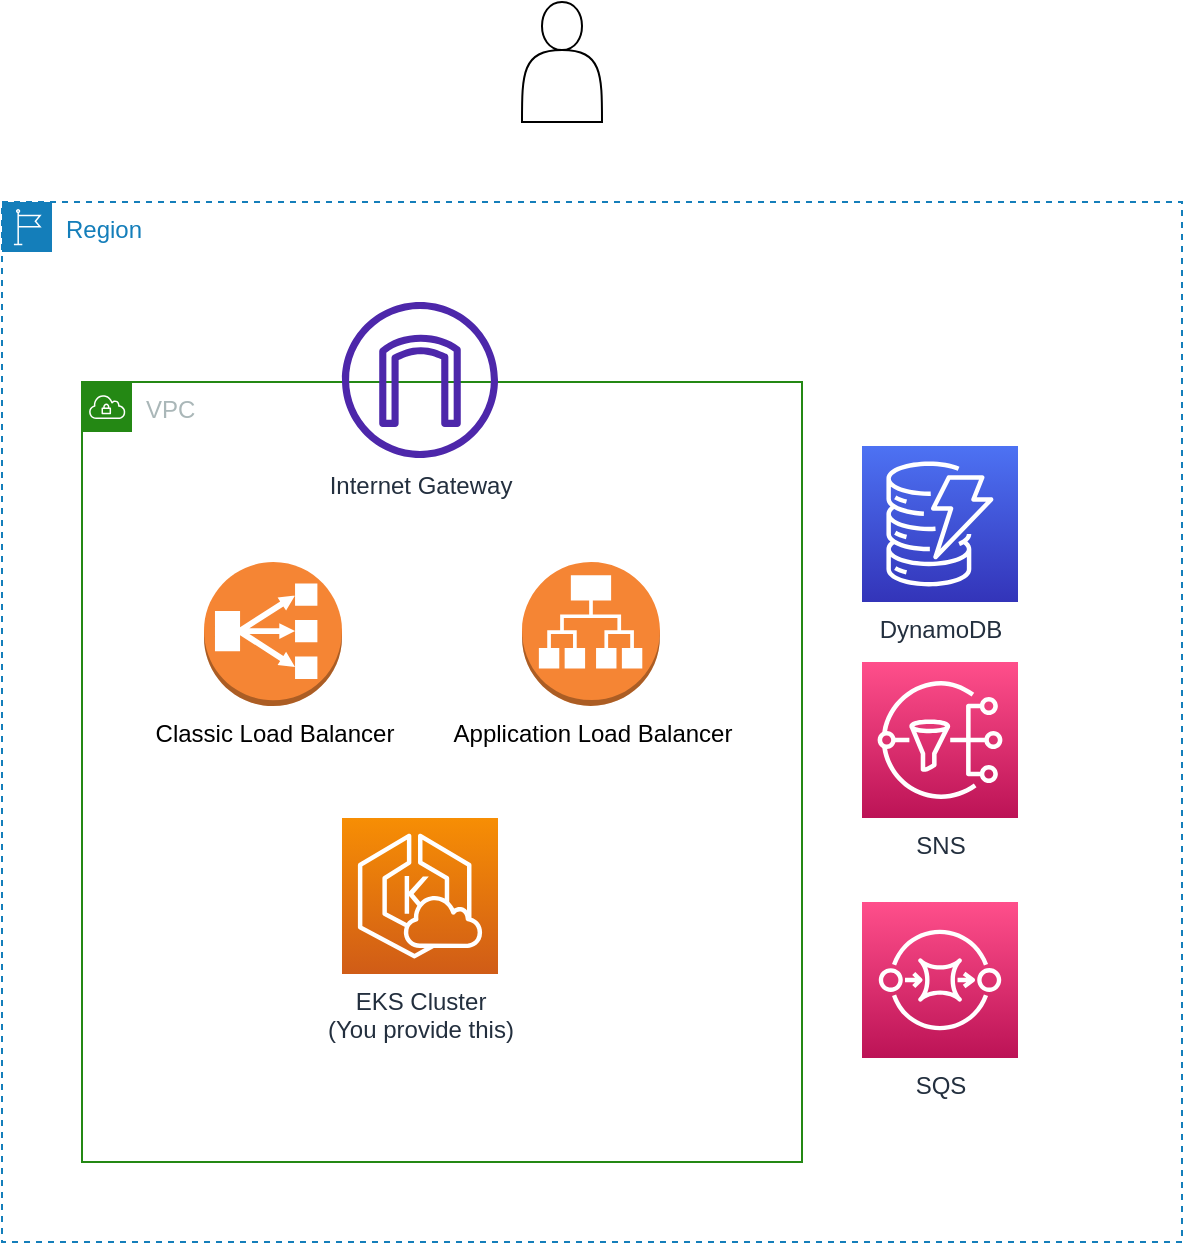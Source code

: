 <mxfile version="16.6.4" type="device"><diagram id="sWC495RwA9JKM8q3t22H" name="Page-1"><mxGraphModel dx="1426" dy="820" grid="1" gridSize="10" guides="1" tooltips="1" connect="1" arrows="1" fold="1" page="1" pageScale="1" pageWidth="1920" pageHeight="1200" background="#ffffff" math="0" shadow="0"><root><mxCell id="0"/><mxCell id="1" parent="0"/><mxCell id="XYP2KC-c3oehwv5jZ_-c-1" value="Region" style="points=[[0,0],[0.25,0],[0.5,0],[0.75,0],[1,0],[1,0.25],[1,0.5],[1,0.75],[1,1],[0.75,1],[0.5,1],[0.25,1],[0,1],[0,0.75],[0,0.5],[0,0.25]];outlineConnect=0;gradientColor=none;html=1;whiteSpace=wrap;fontSize=12;fontStyle=0;container=1;pointerEvents=0;collapsible=0;recursiveResize=0;shape=mxgraph.aws4.group;grIcon=mxgraph.aws4.group_region;strokeColor=#147EBA;fillColor=none;verticalAlign=top;align=left;spacingLeft=30;fontColor=#147EBA;dashed=1;rounded=0;sketch=0;" parent="1" vertex="1"><mxGeometry x="170" y="160" width="590" height="520" as="geometry"/></mxCell><mxCell id="XYP2KC-c3oehwv5jZ_-c-6" value="VPC" style="points=[[0,0],[0.25,0],[0.5,0],[0.75,0],[1,0],[1,0.25],[1,0.5],[1,0.75],[1,1],[0.75,1],[0.5,1],[0.25,1],[0,1],[0,0.75],[0,0.5],[0,0.25]];outlineConnect=0;gradientColor=none;html=1;whiteSpace=wrap;fontSize=12;fontStyle=0;container=1;pointerEvents=0;collapsible=0;recursiveResize=0;shape=mxgraph.aws4.group;grIcon=mxgraph.aws4.group_vpc;strokeColor=#248814;fillColor=none;verticalAlign=top;align=left;spacingLeft=30;fontColor=#AAB7B8;dashed=0;rounded=0;sketch=0;" parent="XYP2KC-c3oehwv5jZ_-c-1" vertex="1"><mxGeometry x="40" y="90" width="360" height="390" as="geometry"/></mxCell><mxCell id="NYc_59yDN-k1knBzSzO--2" value="&lt;div&gt;EKS Cluster&lt;/div&gt;&lt;div&gt;(You provide this)&lt;br&gt;&lt;/div&gt;" style="sketch=0;points=[[0,0,0],[0.25,0,0],[0.5,0,0],[0.75,0,0],[1,0,0],[0,1,0],[0.25,1,0],[0.5,1,0],[0.75,1,0],[1,1,0],[0,0.25,0],[0,0.5,0],[0,0.75,0],[1,0.25,0],[1,0.5,0],[1,0.75,0]];outlineConnect=0;fontColor=#232F3E;gradientColor=#F78E04;gradientDirection=north;fillColor=#D05C17;strokeColor=#ffffff;dashed=0;verticalLabelPosition=bottom;verticalAlign=top;align=center;html=1;fontSize=12;fontStyle=0;aspect=fixed;shape=mxgraph.aws4.resourceIcon;resIcon=mxgraph.aws4.eks_cloud;" vertex="1" parent="XYP2KC-c3oehwv5jZ_-c-6"><mxGeometry x="130" y="218" width="78" height="78" as="geometry"/></mxCell><mxCell id="NYc_59yDN-k1knBzSzO--4" value="Classic Load Balancer" style="outlineConnect=0;dashed=0;verticalLabelPosition=bottom;verticalAlign=top;align=center;html=1;shape=mxgraph.aws3.classic_load_balancer;fillColor=#F58534;gradientColor=none;" vertex="1" parent="XYP2KC-c3oehwv5jZ_-c-6"><mxGeometry x="61" y="90" width="69" height="72" as="geometry"/></mxCell><mxCell id="NYc_59yDN-k1knBzSzO--5" value="Application Load Balancer" style="outlineConnect=0;dashed=0;verticalLabelPosition=bottom;verticalAlign=top;align=center;html=1;shape=mxgraph.aws3.application_load_balancer;fillColor=#F58534;gradientColor=none;" vertex="1" parent="XYP2KC-c3oehwv5jZ_-c-6"><mxGeometry x="220" y="90" width="69" height="72" as="geometry"/></mxCell><mxCell id="2zrjPpuH0KVo5mSwKfKr-8" value="Internet Gateway" style="sketch=0;outlineConnect=0;fontColor=#232F3E;gradientColor=none;fillColor=#4D27AA;strokeColor=none;dashed=0;verticalLabelPosition=bottom;verticalAlign=top;align=center;html=1;fontSize=12;fontStyle=0;aspect=fixed;pointerEvents=1;shape=mxgraph.aws4.internet_gateway;" parent="XYP2KC-c3oehwv5jZ_-c-1" vertex="1"><mxGeometry x="170" y="50" width="78" height="78" as="geometry"/></mxCell><mxCell id="it5hzoNxQJTTztMm72qk-1" value="DynamoDB" style="sketch=0;points=[[0,0,0],[0.25,0,0],[0.5,0,0],[0.75,0,0],[1,0,0],[0,1,0],[0.25,1,0],[0.5,1,0],[0.75,1,0],[1,1,0],[0,0.25,0],[0,0.5,0],[0,0.75,0],[1,0.25,0],[1,0.5,0],[1,0.75,0]];outlineConnect=0;fontColor=#232F3E;gradientColor=#4D72F3;gradientDirection=north;fillColor=#3334B9;strokeColor=#ffffff;dashed=0;verticalLabelPosition=bottom;verticalAlign=top;align=center;html=1;fontSize=12;fontStyle=0;aspect=fixed;shape=mxgraph.aws4.resourceIcon;resIcon=mxgraph.aws4.dynamodb;" parent="XYP2KC-c3oehwv5jZ_-c-1" vertex="1"><mxGeometry x="430" y="122" width="78" height="78" as="geometry"/></mxCell><mxCell id="it5hzoNxQJTTztMm72qk-2" value="&lt;div&gt;SNS&lt;/div&gt;" style="sketch=0;points=[[0,0,0],[0.25,0,0],[0.5,0,0],[0.75,0,0],[1,0,0],[0,1,0],[0.25,1,0],[0.5,1,0],[0.75,1,0],[1,1,0],[0,0.25,0],[0,0.5,0],[0,0.75,0],[1,0.25,0],[1,0.5,0],[1,0.75,0]];outlineConnect=0;fontColor=#232F3E;gradientColor=#FF4F8B;gradientDirection=north;fillColor=#BC1356;strokeColor=#ffffff;dashed=0;verticalLabelPosition=bottom;verticalAlign=top;align=center;html=1;fontSize=12;fontStyle=0;aspect=fixed;shape=mxgraph.aws4.resourceIcon;resIcon=mxgraph.aws4.sns;" parent="XYP2KC-c3oehwv5jZ_-c-1" vertex="1"><mxGeometry x="430" y="230" width="78" height="78" as="geometry"/></mxCell><mxCell id="it5hzoNxQJTTztMm72qk-3" value="SQS" style="sketch=0;points=[[0,0,0],[0.25,0,0],[0.5,0,0],[0.75,0,0],[1,0,0],[0,1,0],[0.25,1,0],[0.5,1,0],[0.75,1,0],[1,1,0],[0,0.25,0],[0,0.5,0],[0,0.75,0],[1,0.25,0],[1,0.5,0],[1,0.75,0]];outlineConnect=0;fontColor=#232F3E;gradientColor=#FF4F8B;gradientDirection=north;fillColor=#BC1356;strokeColor=#ffffff;dashed=0;verticalLabelPosition=bottom;verticalAlign=top;align=center;html=1;fontSize=12;fontStyle=0;aspect=fixed;shape=mxgraph.aws4.resourceIcon;resIcon=mxgraph.aws4.sqs;" parent="XYP2KC-c3oehwv5jZ_-c-1" vertex="1"><mxGeometry x="430" y="350" width="78" height="78" as="geometry"/></mxCell><mxCell id="2zrjPpuH0KVo5mSwKfKr-6" value="" style="shape=actor;whiteSpace=wrap;html=1;" parent="1" vertex="1"><mxGeometry x="430" y="60" width="40" height="60" as="geometry"/></mxCell></root></mxGraphModel></diagram></mxfile>
